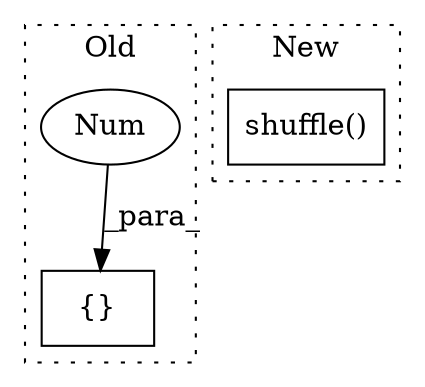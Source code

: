 digraph G {
subgraph cluster0 {
1 [label="{}" a="59" s="3127,3138" l="1,0" shape="box"];
3 [label="Num" a="76" s="3131" l="1" shape="ellipse"];
label = "Old";
style="dotted";
}
subgraph cluster1 {
2 [label="shuffle()" a="75" s="3138,3163" l="15,1" shape="box"];
label = "New";
style="dotted";
}
3 -> 1 [label="_para_"];
}